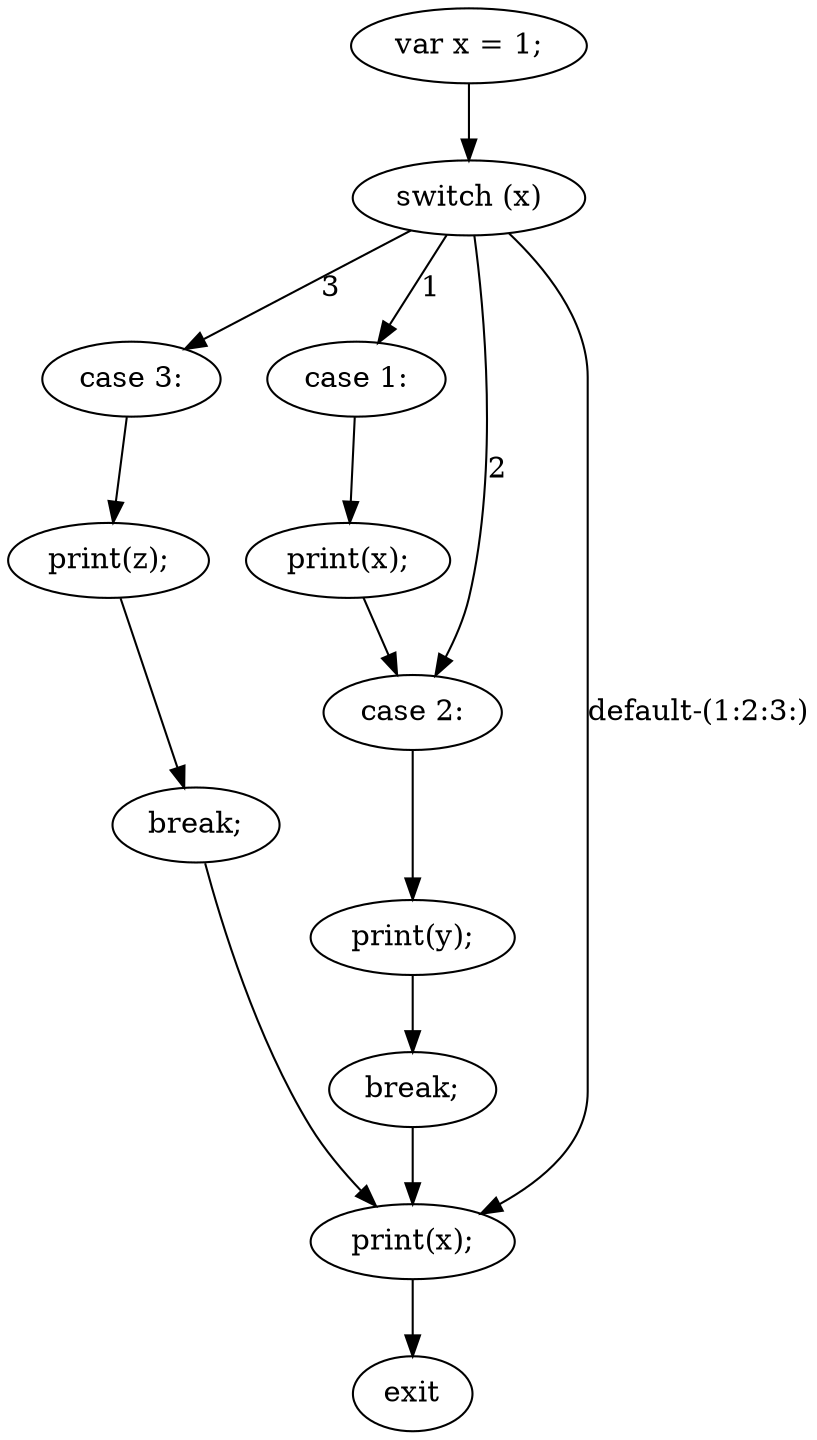 digraph {
"0" [label="print(z);\n"] 
"1" [label="print(x);\n"] 
"2" [label="case 3:\n"] 
"3" [label="case 1:\n"] 
"4" [label="case 2:\n"] 
"5" [label="break;\n"] 
"6" [label="switch (x)"] 
"7" [label="var x = 1;\n"] 
"8" [label="print(y);\n"] 
"9" [label="break;\n"] 
"10" [label="print(x);\n"] 
"11" [label="exit"] 
"0" -> "5" [label=""] 
"1" -> "4" [label=""] 
"2" -> "0" [label=""] 
"3" -> "1" [label=""] 
"4" -> "8" [label=""] 
"5" -> "10" [label=""] 
"6" -> "3" [label="1"] 
"6" -> "4" [label="2"] 
"6" -> "2" [label="3"] 
"6" -> "10" [label="default-(1:2:3:)"] 
"7" -> "6" [label=""] 
"8" -> "9" [label=""] 
"9" -> "10" [label=""] 
"10" -> "11" [label=""] 
}
